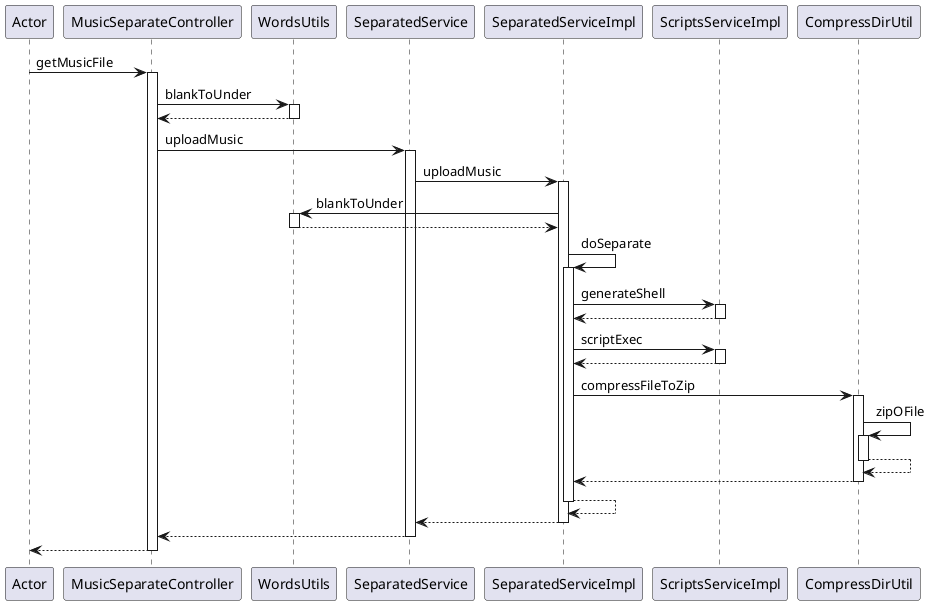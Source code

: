 @startuml
participant Actor
Actor -> MusicSeparateController : getMusicFile
activate MusicSeparateController
MusicSeparateController -> WordsUtils : blankToUnder
activate WordsUtils
WordsUtils --> MusicSeparateController
deactivate WordsUtils
MusicSeparateController -> SeparatedService : uploadMusic
activate SeparatedService
SeparatedService -> SeparatedServiceImpl : uploadMusic
activate SeparatedServiceImpl
SeparatedServiceImpl -> WordsUtils : blankToUnder
activate WordsUtils
WordsUtils --> SeparatedServiceImpl
deactivate WordsUtils
SeparatedServiceImpl -> SeparatedServiceImpl : doSeparate
activate SeparatedServiceImpl
SeparatedServiceImpl -> ScriptsServiceImpl : generateShell
activate ScriptsServiceImpl
ScriptsServiceImpl --> SeparatedServiceImpl
deactivate ScriptsServiceImpl
SeparatedServiceImpl -> ScriptsServiceImpl : scriptExec
activate ScriptsServiceImpl
ScriptsServiceImpl --> SeparatedServiceImpl
deactivate ScriptsServiceImpl
SeparatedServiceImpl -> CompressDirUtil : compressFileToZip
activate CompressDirUtil
CompressDirUtil -> CompressDirUtil : zipOFile
activate CompressDirUtil
CompressDirUtil --> CompressDirUtil
deactivate CompressDirUtil
CompressDirUtil --> SeparatedServiceImpl
deactivate CompressDirUtil
SeparatedServiceImpl --> SeparatedServiceImpl
deactivate SeparatedServiceImpl
SeparatedServiceImpl --> SeparatedService
deactivate SeparatedServiceImpl
SeparatedService --> MusicSeparateController
deactivate SeparatedService
return
@enduml